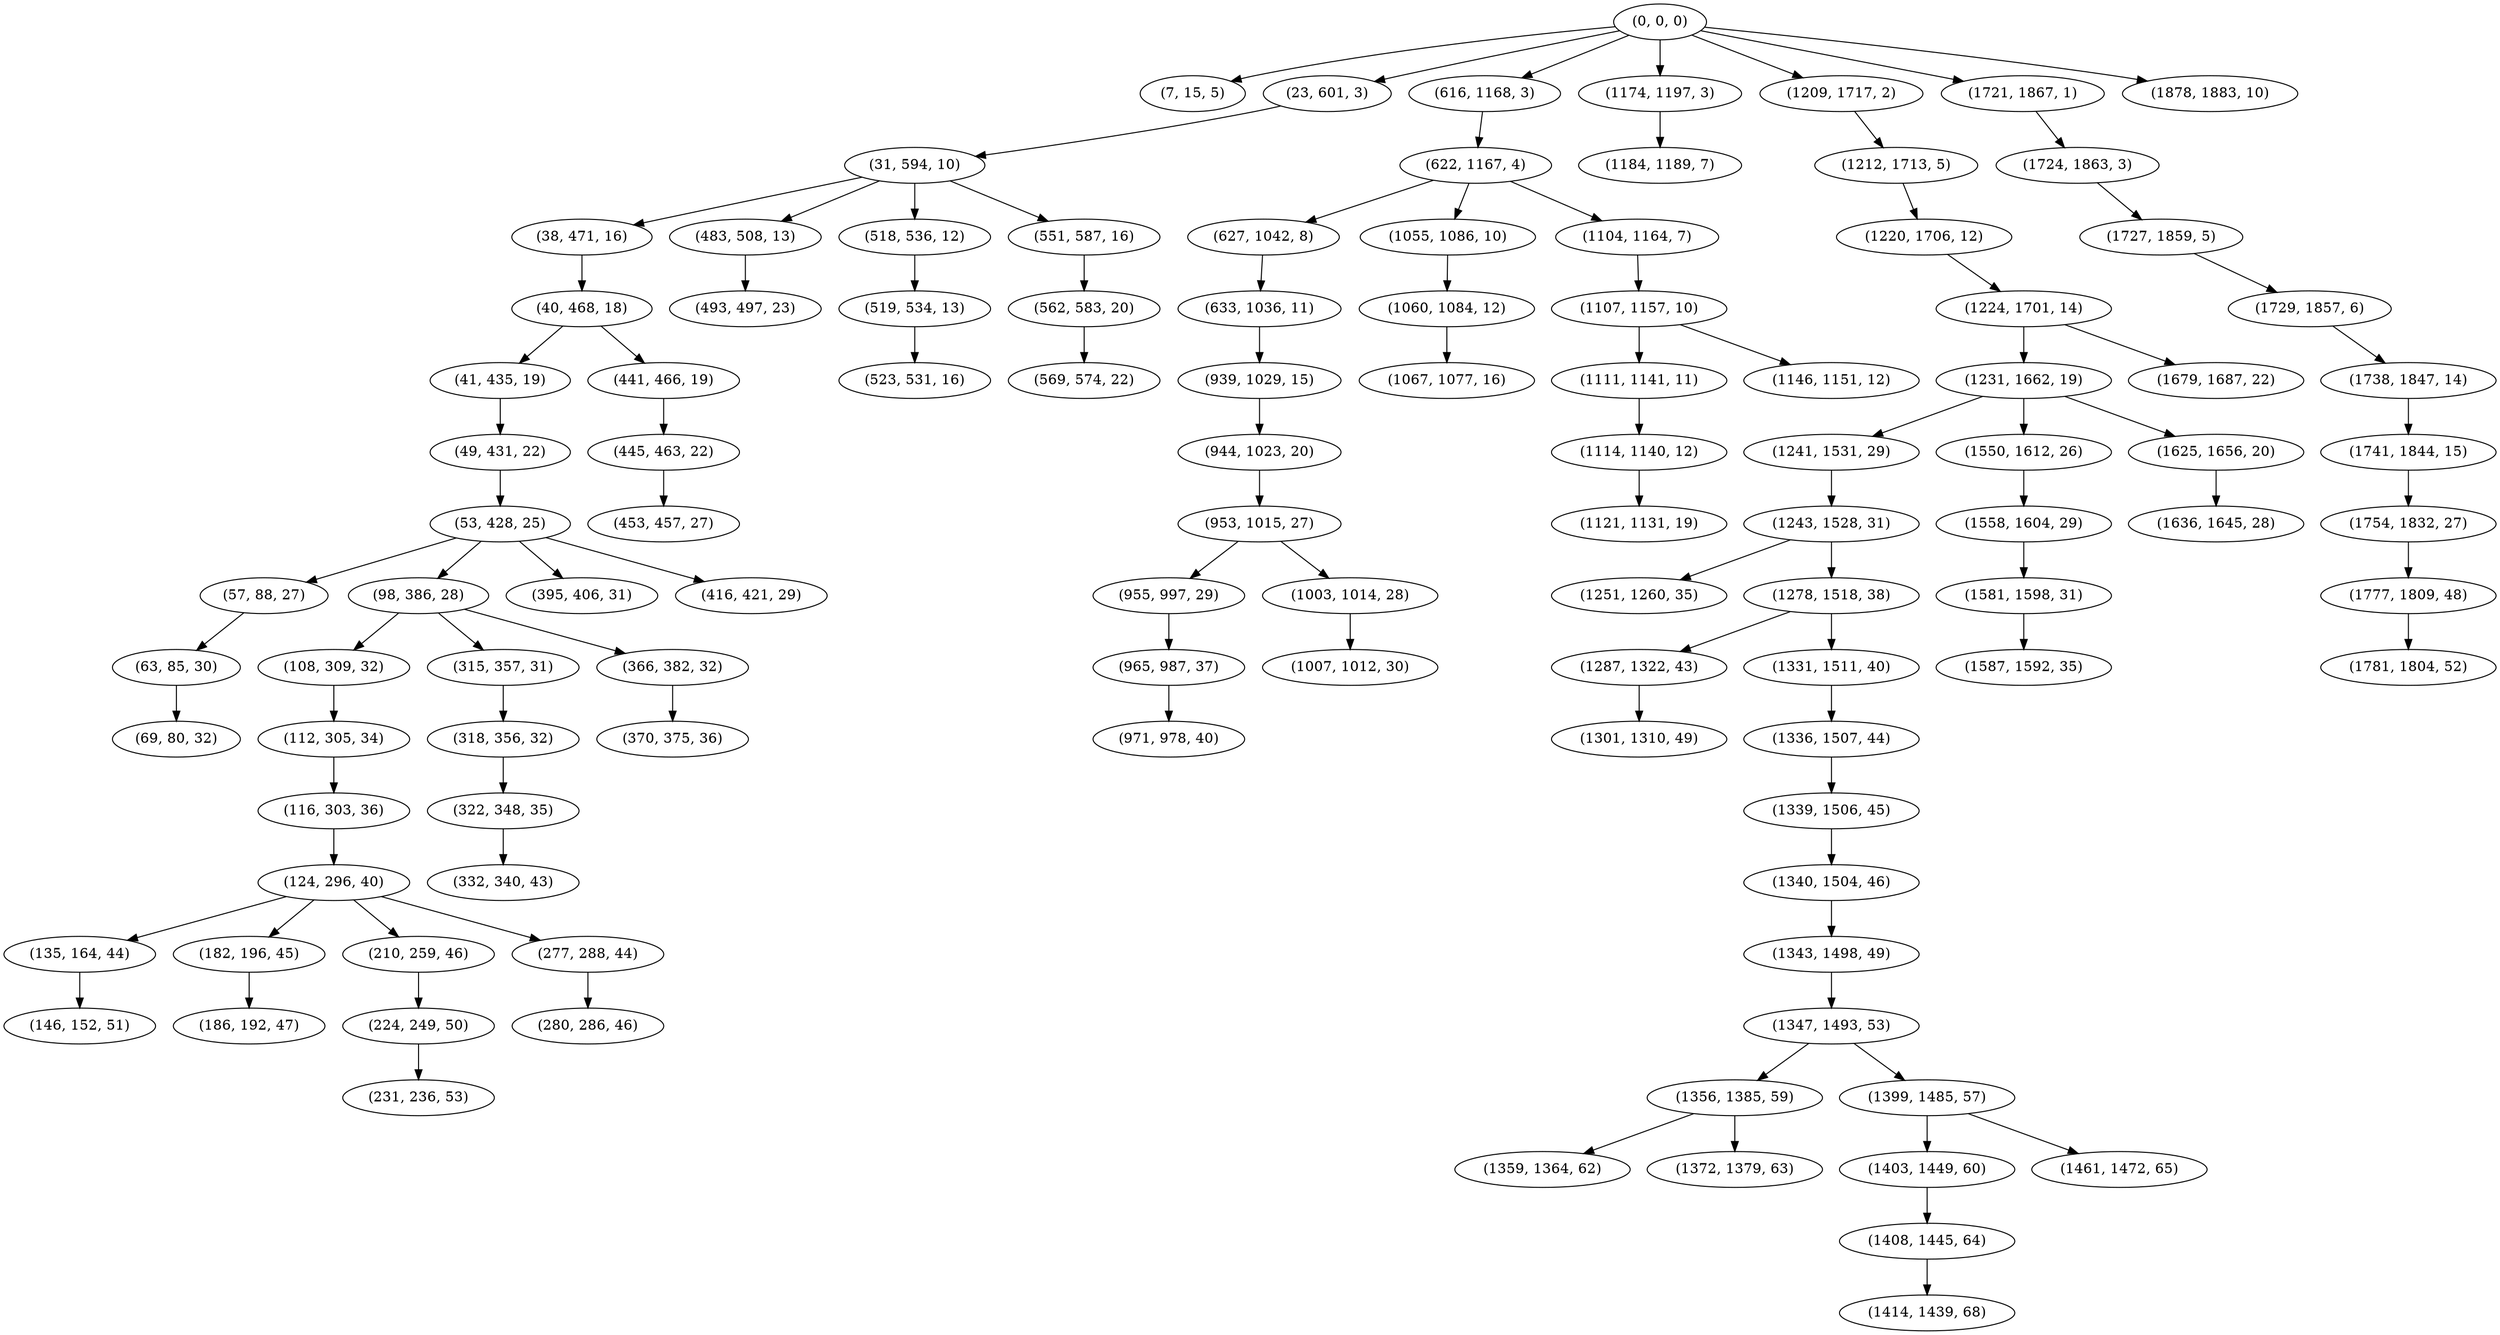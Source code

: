 digraph tree {
    "(0, 0, 0)";
    "(7, 15, 5)";
    "(23, 601, 3)";
    "(31, 594, 10)";
    "(38, 471, 16)";
    "(40, 468, 18)";
    "(41, 435, 19)";
    "(49, 431, 22)";
    "(53, 428, 25)";
    "(57, 88, 27)";
    "(63, 85, 30)";
    "(69, 80, 32)";
    "(98, 386, 28)";
    "(108, 309, 32)";
    "(112, 305, 34)";
    "(116, 303, 36)";
    "(124, 296, 40)";
    "(135, 164, 44)";
    "(146, 152, 51)";
    "(182, 196, 45)";
    "(186, 192, 47)";
    "(210, 259, 46)";
    "(224, 249, 50)";
    "(231, 236, 53)";
    "(277, 288, 44)";
    "(280, 286, 46)";
    "(315, 357, 31)";
    "(318, 356, 32)";
    "(322, 348, 35)";
    "(332, 340, 43)";
    "(366, 382, 32)";
    "(370, 375, 36)";
    "(395, 406, 31)";
    "(416, 421, 29)";
    "(441, 466, 19)";
    "(445, 463, 22)";
    "(453, 457, 27)";
    "(483, 508, 13)";
    "(493, 497, 23)";
    "(518, 536, 12)";
    "(519, 534, 13)";
    "(523, 531, 16)";
    "(551, 587, 16)";
    "(562, 583, 20)";
    "(569, 574, 22)";
    "(616, 1168, 3)";
    "(622, 1167, 4)";
    "(627, 1042, 8)";
    "(633, 1036, 11)";
    "(939, 1029, 15)";
    "(944, 1023, 20)";
    "(953, 1015, 27)";
    "(955, 997, 29)";
    "(965, 987, 37)";
    "(971, 978, 40)";
    "(1003, 1014, 28)";
    "(1007, 1012, 30)";
    "(1055, 1086, 10)";
    "(1060, 1084, 12)";
    "(1067, 1077, 16)";
    "(1104, 1164, 7)";
    "(1107, 1157, 10)";
    "(1111, 1141, 11)";
    "(1114, 1140, 12)";
    "(1121, 1131, 19)";
    "(1146, 1151, 12)";
    "(1174, 1197, 3)";
    "(1184, 1189, 7)";
    "(1209, 1717, 2)";
    "(1212, 1713, 5)";
    "(1220, 1706, 12)";
    "(1224, 1701, 14)";
    "(1231, 1662, 19)";
    "(1241, 1531, 29)";
    "(1243, 1528, 31)";
    "(1251, 1260, 35)";
    "(1278, 1518, 38)";
    "(1287, 1322, 43)";
    "(1301, 1310, 49)";
    "(1331, 1511, 40)";
    "(1336, 1507, 44)";
    "(1339, 1506, 45)";
    "(1340, 1504, 46)";
    "(1343, 1498, 49)";
    "(1347, 1493, 53)";
    "(1356, 1385, 59)";
    "(1359, 1364, 62)";
    "(1372, 1379, 63)";
    "(1399, 1485, 57)";
    "(1403, 1449, 60)";
    "(1408, 1445, 64)";
    "(1414, 1439, 68)";
    "(1461, 1472, 65)";
    "(1550, 1612, 26)";
    "(1558, 1604, 29)";
    "(1581, 1598, 31)";
    "(1587, 1592, 35)";
    "(1625, 1656, 20)";
    "(1636, 1645, 28)";
    "(1679, 1687, 22)";
    "(1721, 1867, 1)";
    "(1724, 1863, 3)";
    "(1727, 1859, 5)";
    "(1729, 1857, 6)";
    "(1738, 1847, 14)";
    "(1741, 1844, 15)";
    "(1754, 1832, 27)";
    "(1777, 1809, 48)";
    "(1781, 1804, 52)";
    "(1878, 1883, 10)";
    "(0, 0, 0)" -> "(7, 15, 5)";
    "(0, 0, 0)" -> "(23, 601, 3)";
    "(0, 0, 0)" -> "(616, 1168, 3)";
    "(0, 0, 0)" -> "(1174, 1197, 3)";
    "(0, 0, 0)" -> "(1209, 1717, 2)";
    "(0, 0, 0)" -> "(1721, 1867, 1)";
    "(0, 0, 0)" -> "(1878, 1883, 10)";
    "(23, 601, 3)" -> "(31, 594, 10)";
    "(31, 594, 10)" -> "(38, 471, 16)";
    "(31, 594, 10)" -> "(483, 508, 13)";
    "(31, 594, 10)" -> "(518, 536, 12)";
    "(31, 594, 10)" -> "(551, 587, 16)";
    "(38, 471, 16)" -> "(40, 468, 18)";
    "(40, 468, 18)" -> "(41, 435, 19)";
    "(40, 468, 18)" -> "(441, 466, 19)";
    "(41, 435, 19)" -> "(49, 431, 22)";
    "(49, 431, 22)" -> "(53, 428, 25)";
    "(53, 428, 25)" -> "(57, 88, 27)";
    "(53, 428, 25)" -> "(98, 386, 28)";
    "(53, 428, 25)" -> "(395, 406, 31)";
    "(53, 428, 25)" -> "(416, 421, 29)";
    "(57, 88, 27)" -> "(63, 85, 30)";
    "(63, 85, 30)" -> "(69, 80, 32)";
    "(98, 386, 28)" -> "(108, 309, 32)";
    "(98, 386, 28)" -> "(315, 357, 31)";
    "(98, 386, 28)" -> "(366, 382, 32)";
    "(108, 309, 32)" -> "(112, 305, 34)";
    "(112, 305, 34)" -> "(116, 303, 36)";
    "(116, 303, 36)" -> "(124, 296, 40)";
    "(124, 296, 40)" -> "(135, 164, 44)";
    "(124, 296, 40)" -> "(182, 196, 45)";
    "(124, 296, 40)" -> "(210, 259, 46)";
    "(124, 296, 40)" -> "(277, 288, 44)";
    "(135, 164, 44)" -> "(146, 152, 51)";
    "(182, 196, 45)" -> "(186, 192, 47)";
    "(210, 259, 46)" -> "(224, 249, 50)";
    "(224, 249, 50)" -> "(231, 236, 53)";
    "(277, 288, 44)" -> "(280, 286, 46)";
    "(315, 357, 31)" -> "(318, 356, 32)";
    "(318, 356, 32)" -> "(322, 348, 35)";
    "(322, 348, 35)" -> "(332, 340, 43)";
    "(366, 382, 32)" -> "(370, 375, 36)";
    "(441, 466, 19)" -> "(445, 463, 22)";
    "(445, 463, 22)" -> "(453, 457, 27)";
    "(483, 508, 13)" -> "(493, 497, 23)";
    "(518, 536, 12)" -> "(519, 534, 13)";
    "(519, 534, 13)" -> "(523, 531, 16)";
    "(551, 587, 16)" -> "(562, 583, 20)";
    "(562, 583, 20)" -> "(569, 574, 22)";
    "(616, 1168, 3)" -> "(622, 1167, 4)";
    "(622, 1167, 4)" -> "(627, 1042, 8)";
    "(622, 1167, 4)" -> "(1055, 1086, 10)";
    "(622, 1167, 4)" -> "(1104, 1164, 7)";
    "(627, 1042, 8)" -> "(633, 1036, 11)";
    "(633, 1036, 11)" -> "(939, 1029, 15)";
    "(939, 1029, 15)" -> "(944, 1023, 20)";
    "(944, 1023, 20)" -> "(953, 1015, 27)";
    "(953, 1015, 27)" -> "(955, 997, 29)";
    "(953, 1015, 27)" -> "(1003, 1014, 28)";
    "(955, 997, 29)" -> "(965, 987, 37)";
    "(965, 987, 37)" -> "(971, 978, 40)";
    "(1003, 1014, 28)" -> "(1007, 1012, 30)";
    "(1055, 1086, 10)" -> "(1060, 1084, 12)";
    "(1060, 1084, 12)" -> "(1067, 1077, 16)";
    "(1104, 1164, 7)" -> "(1107, 1157, 10)";
    "(1107, 1157, 10)" -> "(1111, 1141, 11)";
    "(1107, 1157, 10)" -> "(1146, 1151, 12)";
    "(1111, 1141, 11)" -> "(1114, 1140, 12)";
    "(1114, 1140, 12)" -> "(1121, 1131, 19)";
    "(1174, 1197, 3)" -> "(1184, 1189, 7)";
    "(1209, 1717, 2)" -> "(1212, 1713, 5)";
    "(1212, 1713, 5)" -> "(1220, 1706, 12)";
    "(1220, 1706, 12)" -> "(1224, 1701, 14)";
    "(1224, 1701, 14)" -> "(1231, 1662, 19)";
    "(1224, 1701, 14)" -> "(1679, 1687, 22)";
    "(1231, 1662, 19)" -> "(1241, 1531, 29)";
    "(1231, 1662, 19)" -> "(1550, 1612, 26)";
    "(1231, 1662, 19)" -> "(1625, 1656, 20)";
    "(1241, 1531, 29)" -> "(1243, 1528, 31)";
    "(1243, 1528, 31)" -> "(1251, 1260, 35)";
    "(1243, 1528, 31)" -> "(1278, 1518, 38)";
    "(1278, 1518, 38)" -> "(1287, 1322, 43)";
    "(1278, 1518, 38)" -> "(1331, 1511, 40)";
    "(1287, 1322, 43)" -> "(1301, 1310, 49)";
    "(1331, 1511, 40)" -> "(1336, 1507, 44)";
    "(1336, 1507, 44)" -> "(1339, 1506, 45)";
    "(1339, 1506, 45)" -> "(1340, 1504, 46)";
    "(1340, 1504, 46)" -> "(1343, 1498, 49)";
    "(1343, 1498, 49)" -> "(1347, 1493, 53)";
    "(1347, 1493, 53)" -> "(1356, 1385, 59)";
    "(1347, 1493, 53)" -> "(1399, 1485, 57)";
    "(1356, 1385, 59)" -> "(1359, 1364, 62)";
    "(1356, 1385, 59)" -> "(1372, 1379, 63)";
    "(1399, 1485, 57)" -> "(1403, 1449, 60)";
    "(1399, 1485, 57)" -> "(1461, 1472, 65)";
    "(1403, 1449, 60)" -> "(1408, 1445, 64)";
    "(1408, 1445, 64)" -> "(1414, 1439, 68)";
    "(1550, 1612, 26)" -> "(1558, 1604, 29)";
    "(1558, 1604, 29)" -> "(1581, 1598, 31)";
    "(1581, 1598, 31)" -> "(1587, 1592, 35)";
    "(1625, 1656, 20)" -> "(1636, 1645, 28)";
    "(1721, 1867, 1)" -> "(1724, 1863, 3)";
    "(1724, 1863, 3)" -> "(1727, 1859, 5)";
    "(1727, 1859, 5)" -> "(1729, 1857, 6)";
    "(1729, 1857, 6)" -> "(1738, 1847, 14)";
    "(1738, 1847, 14)" -> "(1741, 1844, 15)";
    "(1741, 1844, 15)" -> "(1754, 1832, 27)";
    "(1754, 1832, 27)" -> "(1777, 1809, 48)";
    "(1777, 1809, 48)" -> "(1781, 1804, 52)";
}
